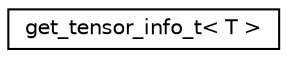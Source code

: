 digraph "Graphical Class Hierarchy"
{
 // LATEX_PDF_SIZE
  edge [fontname="Helvetica",fontsize="10",labelfontname="Helvetica",labelfontsize="10"];
  node [fontname="Helvetica",fontsize="10",shape=record];
  rankdir="LR";
  Node0 [label="get_tensor_info_t\< T \>",height=0.2,width=0.4,color="black", fillcolor="white", style="filled",URL="$structarm__compute_1_1detail_1_1get__tensor__info__t.xhtml",tooltip="Get the info for a tensor, dummy struct."];
}
